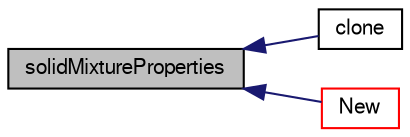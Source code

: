 digraph "solidMixtureProperties"
{
  bgcolor="transparent";
  edge [fontname="FreeSans",fontsize="10",labelfontname="FreeSans",labelfontsize="10"];
  node [fontname="FreeSans",fontsize="10",shape=record];
  rankdir="LR";
  Node306 [label="solidMixtureProperties",height=0.2,width=0.4,color="black", fillcolor="grey75", style="filled", fontcolor="black"];
  Node306 -> Node307 [dir="back",color="midnightblue",fontsize="10",style="solid",fontname="FreeSans"];
  Node307 [label="clone",height=0.2,width=0.4,color="black",URL="$a29970.html#a784d302db67446768f8c58c3aabc074f",tooltip="Construct and return a clone. "];
  Node306 -> Node308 [dir="back",color="midnightblue",fontsize="10",style="solid",fontname="FreeSans"];
  Node308 [label="New",height=0.2,width=0.4,color="red",URL="$a29970.html#ab375433bb3d2c5211c147c1ce8d65dba",tooltip="Select construct from dictionary. "];
}
